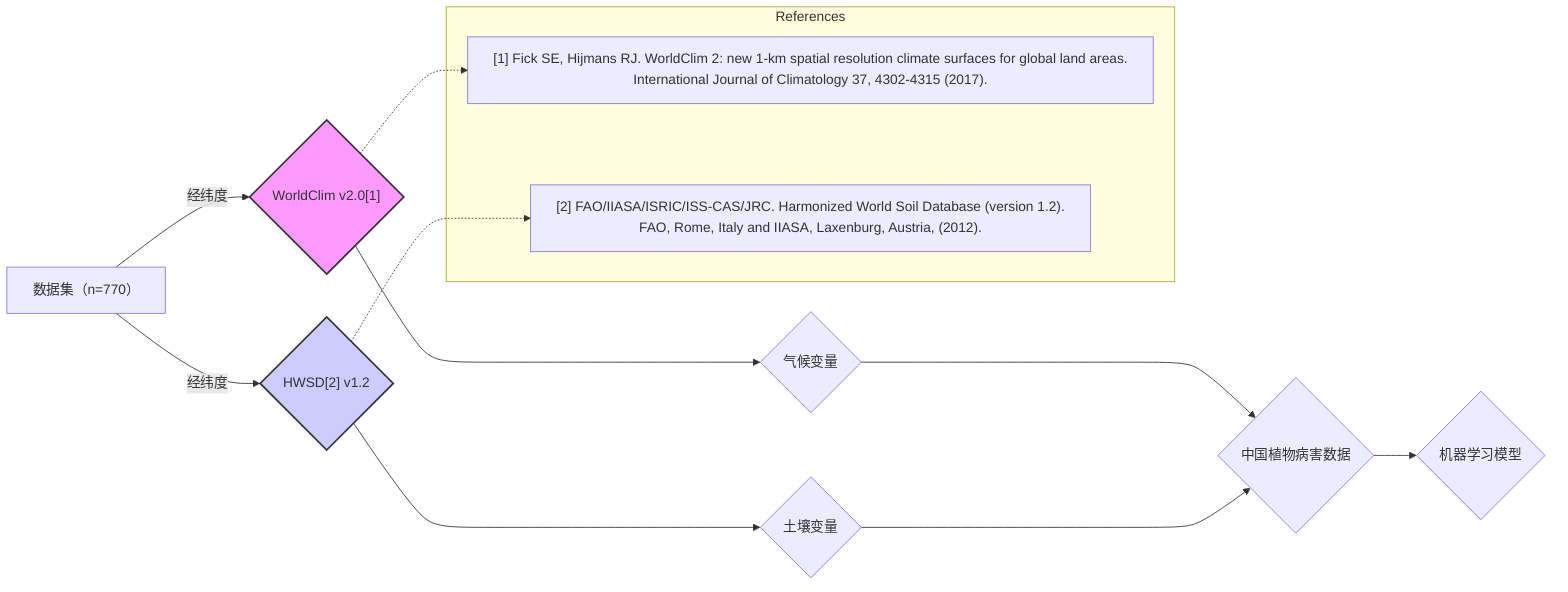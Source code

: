 graph LR
    A[数据集（n=770）] -->|经纬度| B{"WorldClim v2.0[1]"}:::ref1
    A[数据集（n=770）] -->|经纬度| C{"HWSD[2] v1.2"}:::ref2

    B --> D{"气候变量"}
    C --> E{"土壤变量"}

    D --> F{"中国植物病害数据"}
    E --> F{"中国植物病害数据"}

    F --> G{"机器学习模型"}

    subgraph References
        R1["[1] Fick SE, Hijmans RJ. WorldClim 2: new 1-km spatial resolution climate surfaces for global land areas.<br> International Journal of Climatology 37, 4302-4315 (2017)."]
        R2["[2] FAO/IIASA/ISRIC/ISS-CAS/JRC. Harmonized World Soil Database (version 1.2).<br> FAO, Rome, Italy and IIASA, Laxenburg, Austria, (2012)."]
    end

    B -.-> R1
    C -.-> R2

    classDef ref1 fill:#f9f,stroke:#333,stroke-width:2px;
    classDef ref2 fill:#ccf,stroke:#333,stroke-width:2px;

    style R1 white-space:nowrap;
    style R2 white-space:nowrap;


    class R1,R2 reference;
    
    class reference fill:#f0f0f0,stroke:#000,stroke-width:2px;